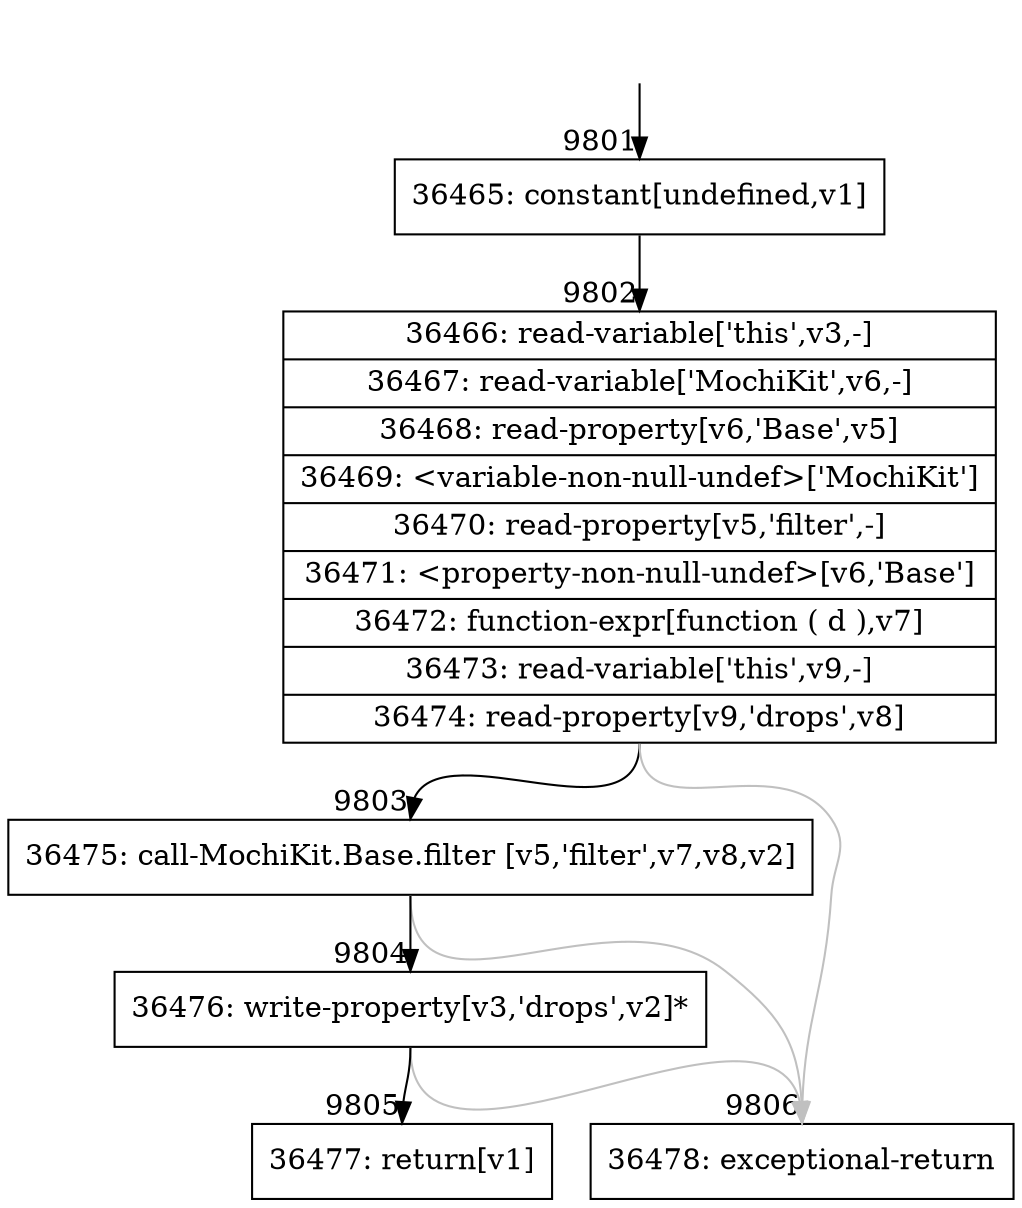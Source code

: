 digraph {
rankdir="TD"
BB_entry687[shape=none,label=""];
BB_entry687 -> BB9801 [tailport=s, headport=n, headlabel="    9801"]
BB9801 [shape=record label="{36465: constant[undefined,v1]}" ] 
BB9801 -> BB9802 [tailport=s, headport=n, headlabel="      9802"]
BB9802 [shape=record label="{36466: read-variable['this',v3,-]|36467: read-variable['MochiKit',v6,-]|36468: read-property[v6,'Base',v5]|36469: \<variable-non-null-undef\>['MochiKit']|36470: read-property[v5,'filter',-]|36471: \<property-non-null-undef\>[v6,'Base']|36472: function-expr[function ( d ),v7]|36473: read-variable['this',v9,-]|36474: read-property[v9,'drops',v8]}" ] 
BB9802 -> BB9803 [tailport=s, headport=n, headlabel="      9803"]
BB9802 -> BB9806 [tailport=s, headport=n, color=gray, headlabel="      9806"]
BB9803 [shape=record label="{36475: call-MochiKit.Base.filter [v5,'filter',v7,v8,v2]}" ] 
BB9803 -> BB9804 [tailport=s, headport=n, headlabel="      9804"]
BB9803 -> BB9806 [tailport=s, headport=n, color=gray]
BB9804 [shape=record label="{36476: write-property[v3,'drops',v2]*}" ] 
BB9804 -> BB9805 [tailport=s, headport=n, headlabel="      9805"]
BB9804 -> BB9806 [tailport=s, headport=n, color=gray]
BB9805 [shape=record label="{36477: return[v1]}" ] 
BB9806 [shape=record label="{36478: exceptional-return}" ] 
//#$~ 6920
}
